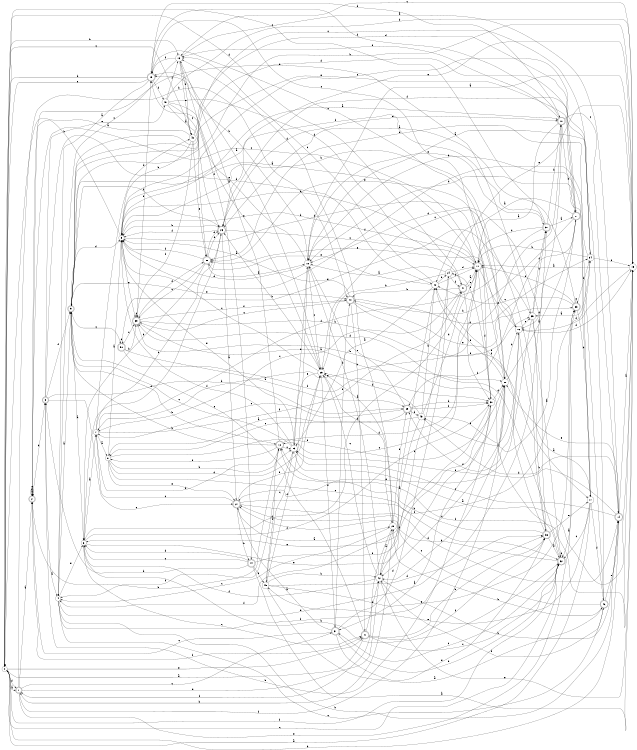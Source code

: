 digraph n41_3 {
__start0 [label="" shape="none"];

rankdir=LR;
size="8,5";

s0 [style="filled", color="black", fillcolor="white" shape="circle", label="0"];
s1 [style="rounded,filled", color="black", fillcolor="white" shape="doublecircle", label="1"];
s2 [style="rounded,filled", color="black", fillcolor="white" shape="doublecircle", label="2"];
s3 [style="rounded,filled", color="black", fillcolor="white" shape="doublecircle", label="3"];
s4 [style="filled", color="black", fillcolor="white" shape="circle", label="4"];
s5 [style="rounded,filled", color="black", fillcolor="white" shape="doublecircle", label="5"];
s6 [style="filled", color="black", fillcolor="white" shape="circle", label="6"];
s7 [style="filled", color="black", fillcolor="white" shape="circle", label="7"];
s8 [style="filled", color="black", fillcolor="white" shape="circle", label="8"];
s9 [style="filled", color="black", fillcolor="white" shape="circle", label="9"];
s10 [style="rounded,filled", color="black", fillcolor="white" shape="doublecircle", label="10"];
s11 [style="rounded,filled", color="black", fillcolor="white" shape="doublecircle", label="11"];
s12 [style="rounded,filled", color="black", fillcolor="white" shape="doublecircle", label="12"];
s13 [style="filled", color="black", fillcolor="white" shape="circle", label="13"];
s14 [style="rounded,filled", color="black", fillcolor="white" shape="doublecircle", label="14"];
s15 [style="filled", color="black", fillcolor="white" shape="circle", label="15"];
s16 [style="filled", color="black", fillcolor="white" shape="circle", label="16"];
s17 [style="filled", color="black", fillcolor="white" shape="circle", label="17"];
s18 [style="filled", color="black", fillcolor="white" shape="circle", label="18"];
s19 [style="rounded,filled", color="black", fillcolor="white" shape="doublecircle", label="19"];
s20 [style="filled", color="black", fillcolor="white" shape="circle", label="20"];
s21 [style="rounded,filled", color="black", fillcolor="white" shape="doublecircle", label="21"];
s22 [style="filled", color="black", fillcolor="white" shape="circle", label="22"];
s23 [style="filled", color="black", fillcolor="white" shape="circle", label="23"];
s24 [style="filled", color="black", fillcolor="white" shape="circle", label="24"];
s25 [style="filled", color="black", fillcolor="white" shape="circle", label="25"];
s26 [style="rounded,filled", color="black", fillcolor="white" shape="doublecircle", label="26"];
s27 [style="rounded,filled", color="black", fillcolor="white" shape="doublecircle", label="27"];
s28 [style="filled", color="black", fillcolor="white" shape="circle", label="28"];
s29 [style="rounded,filled", color="black", fillcolor="white" shape="doublecircle", label="29"];
s30 [style="filled", color="black", fillcolor="white" shape="circle", label="30"];
s31 [style="rounded,filled", color="black", fillcolor="white" shape="doublecircle", label="31"];
s32 [style="rounded,filled", color="black", fillcolor="white" shape="doublecircle", label="32"];
s33 [style="rounded,filled", color="black", fillcolor="white" shape="doublecircle", label="33"];
s34 [style="filled", color="black", fillcolor="white" shape="circle", label="34"];
s35 [style="filled", color="black", fillcolor="white" shape="circle", label="35"];
s36 [style="rounded,filled", color="black", fillcolor="white" shape="doublecircle", label="36"];
s37 [style="rounded,filled", color="black", fillcolor="white" shape="doublecircle", label="37"];
s38 [style="rounded,filled", color="black", fillcolor="white" shape="doublecircle", label="38"];
s39 [style="rounded,filled", color="black", fillcolor="white" shape="doublecircle", label="39"];
s40 [style="rounded,filled", color="black", fillcolor="white" shape="doublecircle", label="40"];
s41 [style="rounded,filled", color="black", fillcolor="white" shape="doublecircle", label="41"];
s42 [style="filled", color="black", fillcolor="white" shape="circle", label="42"];
s43 [style="filled", color="black", fillcolor="white" shape="circle", label="43"];
s44 [style="rounded,filled", color="black", fillcolor="white" shape="doublecircle", label="44"];
s45 [style="filled", color="black", fillcolor="white" shape="circle", label="45"];
s46 [style="rounded,filled", color="black", fillcolor="white" shape="doublecircle", label="46"];
s47 [style="rounded,filled", color="black", fillcolor="white" shape="doublecircle", label="47"];
s48 [style="filled", color="black", fillcolor="white" shape="circle", label="48"];
s49 [style="filled", color="black", fillcolor="white" shape="circle", label="49"];
s50 [style="rounded,filled", color="black", fillcolor="white" shape="doublecircle", label="50"];
s0 -> s1 [label="a"];
s0 -> s13 [label="b"];
s0 -> s32 [label="c"];
s0 -> s1 [label="d"];
s0 -> s41 [label="e"];
s0 -> s32 [label="f"];
s1 -> s2 [label="a"];
s1 -> s40 [label="b"];
s1 -> s31 [label="c"];
s1 -> s42 [label="d"];
s1 -> s33 [label="e"];
s1 -> s20 [label="f"];
s2 -> s2 [label="a"];
s2 -> s3 [label="b"];
s2 -> s11 [label="c"];
s2 -> s2 [label="d"];
s2 -> s2 [label="e"];
s2 -> s41 [label="f"];
s3 -> s4 [label="a"];
s3 -> s29 [label="b"];
s3 -> s27 [label="c"];
s3 -> s22 [label="d"];
s3 -> s48 [label="e"];
s3 -> s5 [label="f"];
s4 -> s5 [label="a"];
s4 -> s14 [label="b"];
s4 -> s46 [label="c"];
s4 -> s37 [label="d"];
s4 -> s6 [label="e"];
s4 -> s36 [label="f"];
s5 -> s6 [label="a"];
s5 -> s12 [label="b"];
s5 -> s50 [label="c"];
s5 -> s9 [label="d"];
s5 -> s40 [label="e"];
s5 -> s26 [label="f"];
s6 -> s7 [label="a"];
s6 -> s32 [label="b"];
s6 -> s41 [label="c"];
s6 -> s47 [label="d"];
s6 -> s20 [label="e"];
s6 -> s30 [label="f"];
s7 -> s8 [label="a"];
s7 -> s12 [label="b"];
s7 -> s26 [label="c"];
s7 -> s49 [label="d"];
s7 -> s10 [label="e"];
s7 -> s47 [label="f"];
s8 -> s9 [label="a"];
s8 -> s23 [label="b"];
s8 -> s32 [label="c"];
s8 -> s25 [label="d"];
s8 -> s27 [label="e"];
s8 -> s20 [label="f"];
s9 -> s10 [label="a"];
s9 -> s0 [label="b"];
s9 -> s34 [label="c"];
s9 -> s20 [label="d"];
s9 -> s39 [label="e"];
s9 -> s37 [label="f"];
s10 -> s11 [label="a"];
s10 -> s21 [label="b"];
s10 -> s14 [label="c"];
s10 -> s16 [label="d"];
s10 -> s13 [label="e"];
s10 -> s19 [label="f"];
s11 -> s5 [label="a"];
s11 -> s9 [label="b"];
s11 -> s12 [label="c"];
s11 -> s9 [label="d"];
s11 -> s16 [label="e"];
s11 -> s30 [label="f"];
s12 -> s13 [label="a"];
s12 -> s5 [label="b"];
s12 -> s23 [label="c"];
s12 -> s11 [label="d"];
s12 -> s8 [label="e"];
s12 -> s4 [label="f"];
s13 -> s14 [label="a"];
s13 -> s49 [label="b"];
s13 -> s4 [label="c"];
s13 -> s44 [label="d"];
s13 -> s49 [label="e"];
s13 -> s19 [label="f"];
s14 -> s15 [label="a"];
s14 -> s0 [label="b"];
s14 -> s23 [label="c"];
s14 -> s43 [label="d"];
s14 -> s20 [label="e"];
s14 -> s23 [label="f"];
s15 -> s11 [label="a"];
s15 -> s5 [label="b"];
s15 -> s13 [label="c"];
s15 -> s16 [label="d"];
s15 -> s26 [label="e"];
s15 -> s12 [label="f"];
s16 -> s17 [label="a"];
s16 -> s9 [label="b"];
s16 -> s35 [label="c"];
s16 -> s15 [label="d"];
s16 -> s38 [label="e"];
s16 -> s29 [label="f"];
s17 -> s0 [label="a"];
s17 -> s18 [label="b"];
s17 -> s32 [label="c"];
s17 -> s18 [label="d"];
s17 -> s45 [label="e"];
s17 -> s46 [label="f"];
s18 -> s15 [label="a"];
s18 -> s19 [label="b"];
s18 -> s25 [label="c"];
s18 -> s9 [label="d"];
s18 -> s19 [label="e"];
s18 -> s45 [label="f"];
s19 -> s4 [label="a"];
s19 -> s0 [label="b"];
s19 -> s20 [label="c"];
s19 -> s10 [label="d"];
s19 -> s0 [label="e"];
s19 -> s48 [label="f"];
s20 -> s21 [label="a"];
s20 -> s42 [label="b"];
s20 -> s42 [label="c"];
s20 -> s16 [label="d"];
s20 -> s38 [label="e"];
s20 -> s22 [label="f"];
s21 -> s22 [label="a"];
s21 -> s40 [label="b"];
s21 -> s43 [label="c"];
s21 -> s5 [label="d"];
s21 -> s5 [label="e"];
s21 -> s29 [label="f"];
s22 -> s23 [label="a"];
s22 -> s24 [label="b"];
s22 -> s13 [label="c"];
s22 -> s11 [label="d"];
s22 -> s38 [label="e"];
s22 -> s4 [label="f"];
s23 -> s15 [label="a"];
s23 -> s2 [label="b"];
s23 -> s5 [label="c"];
s23 -> s18 [label="d"];
s23 -> s9 [label="e"];
s23 -> s9 [label="f"];
s24 -> s18 [label="a"];
s24 -> s25 [label="b"];
s24 -> s42 [label="c"];
s24 -> s11 [label="d"];
s24 -> s15 [label="e"];
s24 -> s47 [label="f"];
s25 -> s19 [label="a"];
s25 -> s26 [label="b"];
s25 -> s9 [label="c"];
s25 -> s28 [label="d"];
s25 -> s23 [label="e"];
s25 -> s31 [label="f"];
s26 -> s27 [label="a"];
s26 -> s9 [label="b"];
s26 -> s11 [label="c"];
s26 -> s6 [label="d"];
s26 -> s10 [label="e"];
s26 -> s9 [label="f"];
s27 -> s28 [label="a"];
s27 -> s44 [label="b"];
s27 -> s7 [label="c"];
s27 -> s14 [label="d"];
s27 -> s25 [label="e"];
s27 -> s34 [label="f"];
s28 -> s25 [label="a"];
s28 -> s1 [label="b"];
s28 -> s4 [label="c"];
s28 -> s13 [label="d"];
s28 -> s29 [label="e"];
s28 -> s1 [label="f"];
s29 -> s8 [label="a"];
s29 -> s30 [label="b"];
s29 -> s7 [label="c"];
s29 -> s43 [label="d"];
s29 -> s18 [label="e"];
s29 -> s30 [label="f"];
s30 -> s31 [label="a"];
s30 -> s3 [label="b"];
s30 -> s19 [label="c"];
s30 -> s20 [label="d"];
s30 -> s6 [label="e"];
s30 -> s24 [label="f"];
s31 -> s27 [label="a"];
s31 -> s32 [label="b"];
s31 -> s2 [label="c"];
s31 -> s24 [label="d"];
s31 -> s36 [label="e"];
s31 -> s40 [label="f"];
s32 -> s33 [label="a"];
s32 -> s39 [label="b"];
s32 -> s31 [label="c"];
s32 -> s39 [label="d"];
s32 -> s32 [label="e"];
s32 -> s27 [label="f"];
s33 -> s26 [label="a"];
s33 -> s17 [label="b"];
s33 -> s22 [label="c"];
s33 -> s11 [label="d"];
s33 -> s33 [label="e"];
s33 -> s34 [label="f"];
s34 -> s35 [label="a"];
s34 -> s11 [label="b"];
s34 -> s5 [label="c"];
s34 -> s38 [label="d"];
s34 -> s15 [label="e"];
s34 -> s26 [label="f"];
s35 -> s32 [label="a"];
s35 -> s36 [label="b"];
s35 -> s37 [label="c"];
s35 -> s2 [label="d"];
s35 -> s27 [label="e"];
s35 -> s37 [label="f"];
s36 -> s32 [label="a"];
s36 -> s12 [label="b"];
s36 -> s25 [label="c"];
s36 -> s18 [label="d"];
s36 -> s17 [label="e"];
s36 -> s22 [label="f"];
s37 -> s21 [label="a"];
s37 -> s10 [label="b"];
s37 -> s0 [label="c"];
s37 -> s11 [label="d"];
s37 -> s18 [label="e"];
s37 -> s7 [label="f"];
s38 -> s18 [label="a"];
s38 -> s6 [label="b"];
s38 -> s39 [label="c"];
s38 -> s26 [label="d"];
s38 -> s26 [label="e"];
s38 -> s9 [label="f"];
s39 -> s20 [label="a"];
s39 -> s35 [label="b"];
s39 -> s39 [label="c"];
s39 -> s38 [label="d"];
s39 -> s19 [label="e"];
s39 -> s40 [label="f"];
s40 -> s9 [label="a"];
s40 -> s41 [label="b"];
s40 -> s39 [label="c"];
s40 -> s34 [label="d"];
s40 -> s33 [label="e"];
s40 -> s17 [label="f"];
s41 -> s0 [label="a"];
s41 -> s36 [label="b"];
s41 -> s32 [label="c"];
s41 -> s42 [label="d"];
s41 -> s5 [label="e"];
s41 -> s36 [label="f"];
s42 -> s28 [label="a"];
s42 -> s14 [label="b"];
s42 -> s25 [label="c"];
s42 -> s18 [label="d"];
s42 -> s15 [label="e"];
s42 -> s6 [label="f"];
s43 -> s42 [label="a"];
s43 -> s22 [label="b"];
s43 -> s8 [label="c"];
s43 -> s11 [label="d"];
s43 -> s16 [label="e"];
s43 -> s25 [label="f"];
s44 -> s15 [label="a"];
s44 -> s3 [label="b"];
s44 -> s6 [label="c"];
s44 -> s6 [label="d"];
s44 -> s45 [label="e"];
s44 -> s30 [label="f"];
s45 -> s46 [label="a"];
s45 -> s42 [label="b"];
s45 -> s23 [label="c"];
s45 -> s36 [label="d"];
s45 -> s33 [label="e"];
s45 -> s12 [label="f"];
s46 -> s18 [label="a"];
s46 -> s28 [label="b"];
s46 -> s27 [label="c"];
s46 -> s42 [label="d"];
s46 -> s14 [label="e"];
s46 -> s9 [label="f"];
s47 -> s11 [label="a"];
s47 -> s40 [label="b"];
s47 -> s7 [label="c"];
s47 -> s0 [label="d"];
s47 -> s11 [label="e"];
s47 -> s30 [label="f"];
s48 -> s38 [label="a"];
s48 -> s15 [label="b"];
s48 -> s26 [label="c"];
s48 -> s47 [label="d"];
s48 -> s25 [label="e"];
s48 -> s13 [label="f"];
s49 -> s2 [label="a"];
s49 -> s9 [label="b"];
s49 -> s0 [label="c"];
s49 -> s21 [label="d"];
s49 -> s38 [label="e"];
s49 -> s39 [label="f"];
s50 -> s29 [label="a"];
s50 -> s39 [label="b"];
s50 -> s39 [label="c"];
s50 -> s50 [label="d"];
s50 -> s35 [label="e"];
s50 -> s30 [label="f"];

}